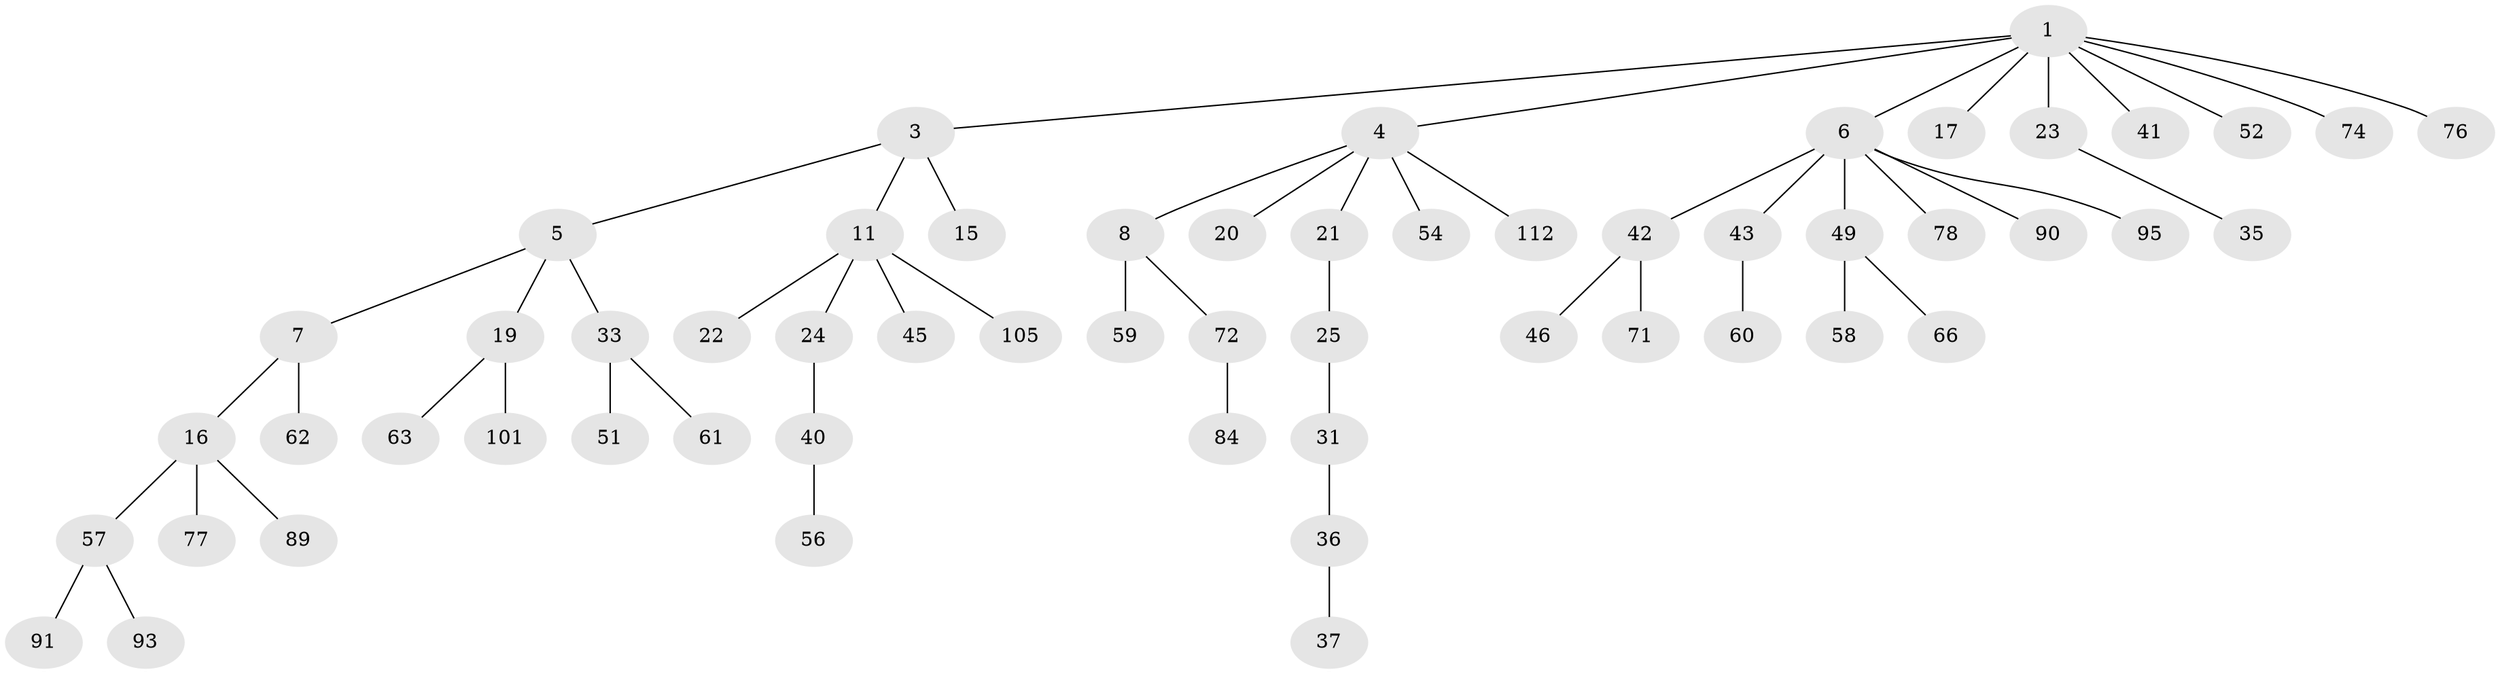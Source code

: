 // original degree distribution, {4: 0.11304347826086956, 6: 0.008695652173913044, 7: 0.008695652173913044, 3: 0.12173913043478261, 1: 0.46956521739130436, 2: 0.26956521739130435, 5: 0.008695652173913044}
// Generated by graph-tools (version 1.1) at 2025/15/03/09/25 04:15:38]
// undirected, 57 vertices, 56 edges
graph export_dot {
graph [start="1"]
  node [color=gray90,style=filled];
  1 [super="+2+13"];
  3;
  4 [super="+26"];
  5 [super="+48+34+68"];
  6 [super="+9+29+14"];
  7;
  8 [super="+28"];
  11 [super="+12"];
  15;
  16 [super="+55+96+38"];
  17;
  19 [super="+27+47+83"];
  20;
  21 [super="+85"];
  22;
  23;
  24 [super="+32"];
  25 [super="+73"];
  31;
  33 [super="+53+102"];
  35 [super="+69"];
  36 [super="+113+65"];
  37;
  40;
  41 [super="+99"];
  42 [super="+44+114"];
  43 [super="+98"];
  45;
  46;
  49 [super="+50"];
  51 [super="+75"];
  52;
  54;
  56;
  57;
  58;
  59;
  60 [super="+64"];
  61;
  62;
  63 [super="+67"];
  66 [super="+97"];
  71;
  72;
  74;
  76;
  77;
  78 [super="+110"];
  84;
  89 [super="+92"];
  90 [super="+115"];
  91;
  93 [super="+100"];
  95;
  101;
  105;
  112;
  1 -- 3;
  1 -- 4;
  1 -- 76;
  1 -- 17;
  1 -- 6;
  1 -- 52;
  1 -- 23;
  1 -- 41;
  1 -- 74;
  3 -- 5;
  3 -- 11;
  3 -- 15;
  4 -- 8;
  4 -- 20;
  4 -- 21;
  4 -- 54;
  4 -- 112;
  5 -- 7;
  5 -- 19;
  5 -- 33;
  6 -- 90;
  6 -- 42;
  6 -- 78;
  6 -- 95;
  6 -- 49;
  6 -- 43;
  7 -- 16;
  7 -- 62;
  8 -- 72;
  8 -- 59;
  11 -- 105;
  11 -- 24;
  11 -- 45;
  11 -- 22;
  16 -- 77;
  16 -- 89;
  16 -- 57;
  19 -- 101;
  19 -- 63;
  21 -- 25;
  23 -- 35;
  24 -- 40;
  25 -- 31;
  31 -- 36;
  33 -- 51;
  33 -- 61;
  36 -- 37;
  40 -- 56;
  42 -- 71;
  42 -- 46;
  43 -- 60;
  49 -- 58;
  49 -- 66;
  57 -- 91;
  57 -- 93;
  72 -- 84;
}
